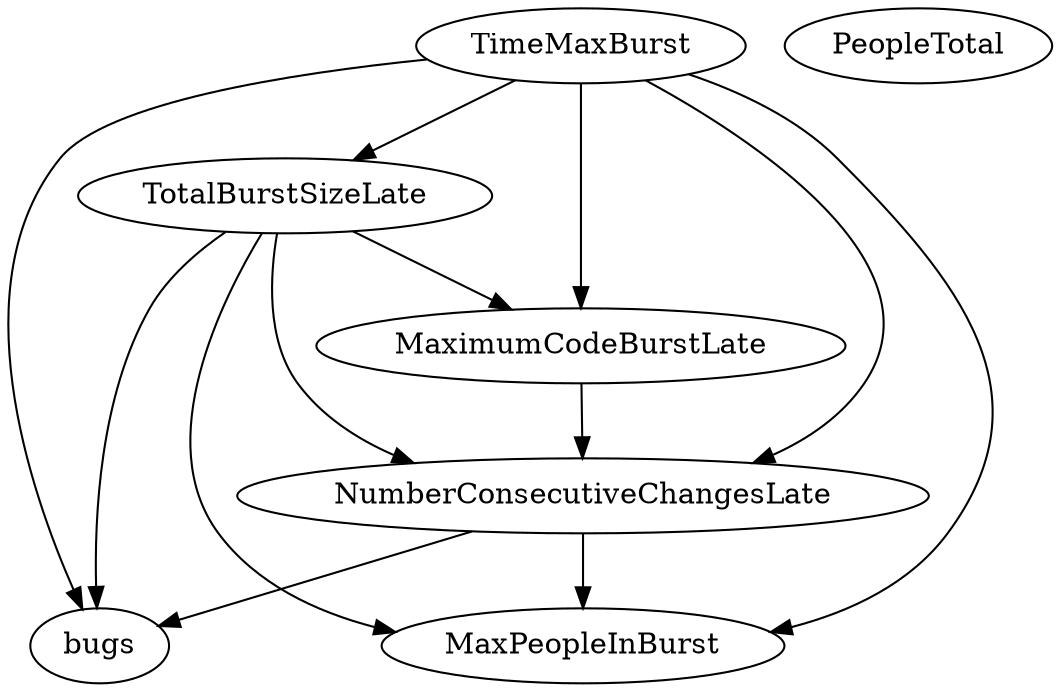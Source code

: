 digraph {
   NumberConsecutiveChangesLate;
   PeopleTotal;
   bugs;
   MaximumCodeBurstLate;
   TotalBurstSizeLate;
   MaxPeopleInBurst;
   TimeMaxBurst;
   NumberConsecutiveChangesLate -> bugs;
   NumberConsecutiveChangesLate -> MaxPeopleInBurst;
   MaximumCodeBurstLate -> NumberConsecutiveChangesLate;
   TotalBurstSizeLate -> NumberConsecutiveChangesLate;
   TotalBurstSizeLate -> bugs;
   TotalBurstSizeLate -> MaximumCodeBurstLate;
   TotalBurstSizeLate -> MaxPeopleInBurst;
   TimeMaxBurst -> NumberConsecutiveChangesLate;
   TimeMaxBurst -> bugs;
   TimeMaxBurst -> MaximumCodeBurstLate;
   TimeMaxBurst -> TotalBurstSizeLate;
   TimeMaxBurst -> MaxPeopleInBurst;
}
